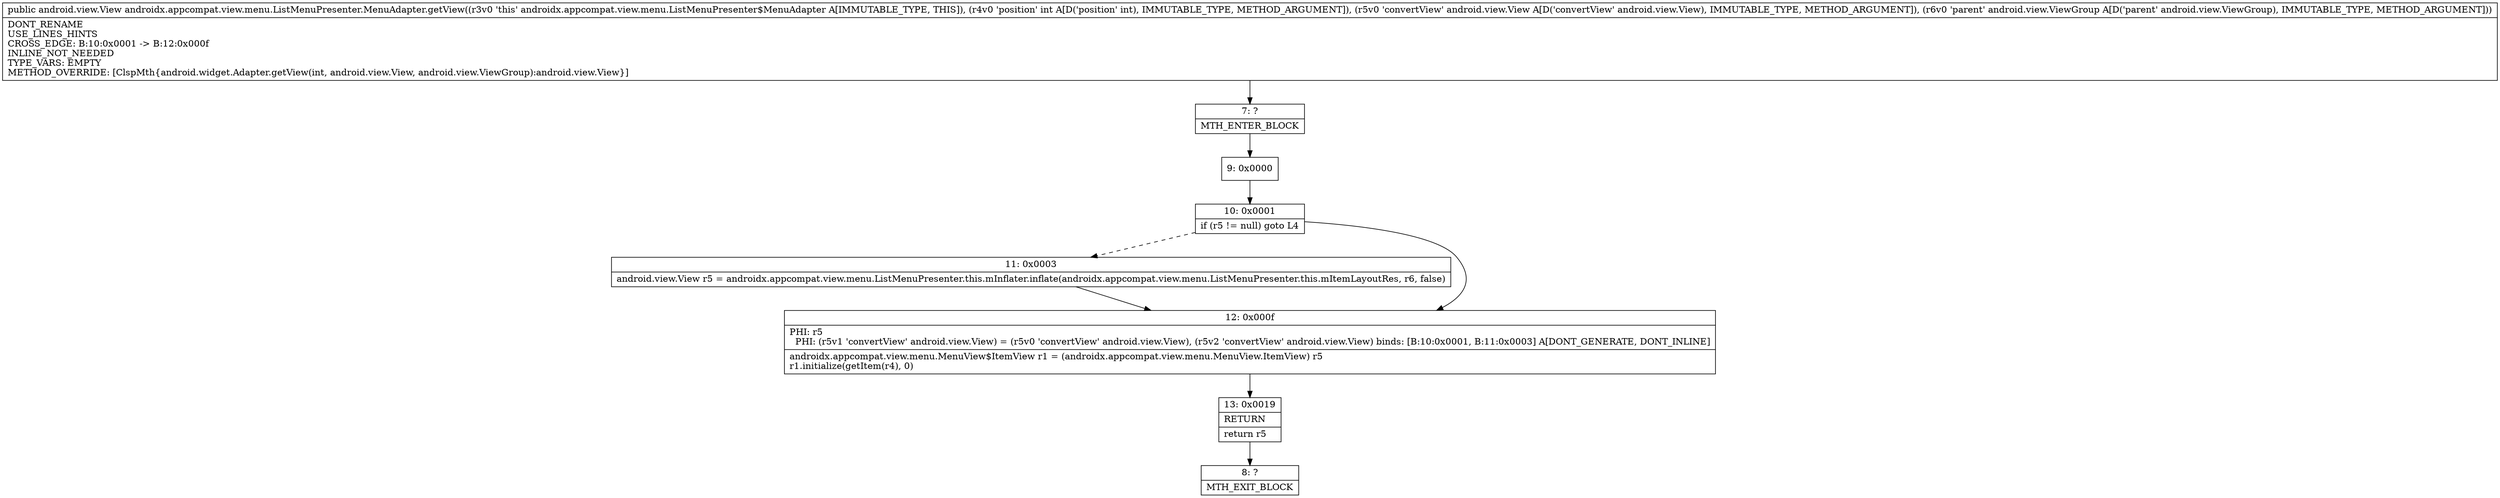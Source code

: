 digraph "CFG forandroidx.appcompat.view.menu.ListMenuPresenter.MenuAdapter.getView(ILandroid\/view\/View;Landroid\/view\/ViewGroup;)Landroid\/view\/View;" {
Node_7 [shape=record,label="{7\:\ ?|MTH_ENTER_BLOCK\l}"];
Node_9 [shape=record,label="{9\:\ 0x0000}"];
Node_10 [shape=record,label="{10\:\ 0x0001|if (r5 != null) goto L4\l}"];
Node_11 [shape=record,label="{11\:\ 0x0003|android.view.View r5 = androidx.appcompat.view.menu.ListMenuPresenter.this.mInflater.inflate(androidx.appcompat.view.menu.ListMenuPresenter.this.mItemLayoutRes, r6, false)\l}"];
Node_12 [shape=record,label="{12\:\ 0x000f|PHI: r5 \l  PHI: (r5v1 'convertView' android.view.View) = (r5v0 'convertView' android.view.View), (r5v2 'convertView' android.view.View) binds: [B:10:0x0001, B:11:0x0003] A[DONT_GENERATE, DONT_INLINE]\l|androidx.appcompat.view.menu.MenuView$ItemView r1 = (androidx.appcompat.view.menu.MenuView.ItemView) r5\lr1.initialize(getItem(r4), 0)\l}"];
Node_13 [shape=record,label="{13\:\ 0x0019|RETURN\l|return r5\l}"];
Node_8 [shape=record,label="{8\:\ ?|MTH_EXIT_BLOCK\l}"];
MethodNode[shape=record,label="{public android.view.View androidx.appcompat.view.menu.ListMenuPresenter.MenuAdapter.getView((r3v0 'this' androidx.appcompat.view.menu.ListMenuPresenter$MenuAdapter A[IMMUTABLE_TYPE, THIS]), (r4v0 'position' int A[D('position' int), IMMUTABLE_TYPE, METHOD_ARGUMENT]), (r5v0 'convertView' android.view.View A[D('convertView' android.view.View), IMMUTABLE_TYPE, METHOD_ARGUMENT]), (r6v0 'parent' android.view.ViewGroup A[D('parent' android.view.ViewGroup), IMMUTABLE_TYPE, METHOD_ARGUMENT]))  | DONT_RENAME\lUSE_LINES_HINTS\lCROSS_EDGE: B:10:0x0001 \-\> B:12:0x000f\lINLINE_NOT_NEEDED\lTYPE_VARS: EMPTY\lMETHOD_OVERRIDE: [ClspMth\{android.widget.Adapter.getView(int, android.view.View, android.view.ViewGroup):android.view.View\}]\l}"];
MethodNode -> Node_7;Node_7 -> Node_9;
Node_9 -> Node_10;
Node_10 -> Node_11[style=dashed];
Node_10 -> Node_12;
Node_11 -> Node_12;
Node_12 -> Node_13;
Node_13 -> Node_8;
}

